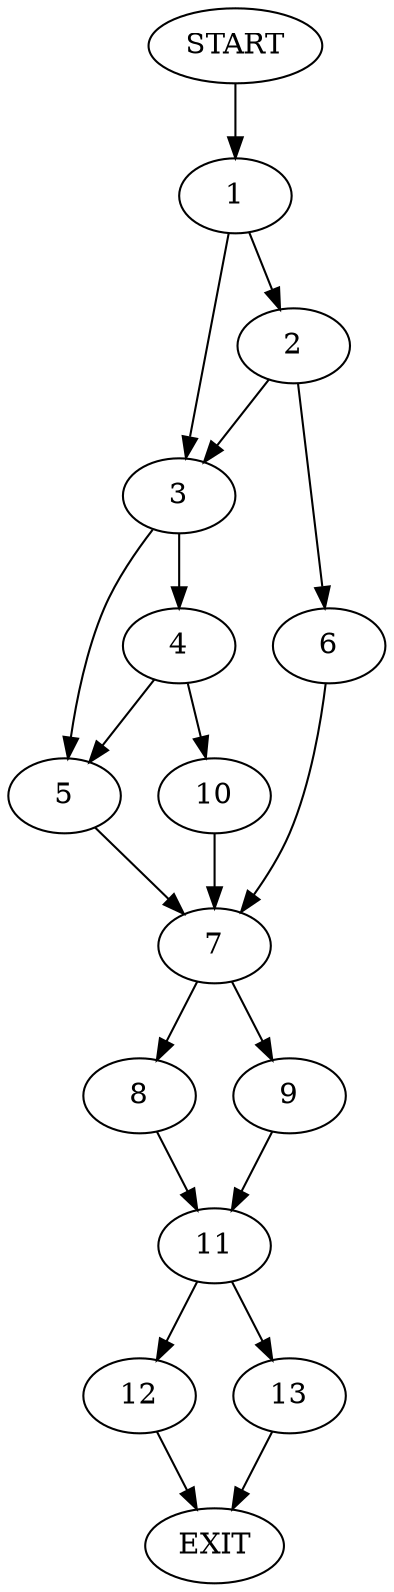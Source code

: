 digraph {
0 [label="START"]
14 [label="EXIT"]
0 -> 1
1 -> 2
1 -> 3
3 -> 4
3 -> 5
2 -> 6
2 -> 3
6 -> 7
7 -> 8
7 -> 9
5 -> 7
4 -> 10
4 -> 5
10 -> 7
9 -> 11
8 -> 11
11 -> 12
11 -> 13
13 -> 14
12 -> 14
}
